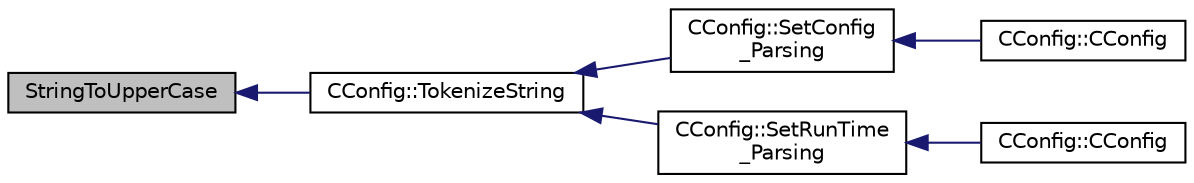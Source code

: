 digraph "StringToUpperCase"
{
  edge [fontname="Helvetica",fontsize="10",labelfontname="Helvetica",labelfontsize="10"];
  node [fontname="Helvetica",fontsize="10",shape=record];
  rankdir="LR";
  Node1 [label="StringToUpperCase",height=0.2,width=0.4,color="black", fillcolor="grey75", style="filled", fontcolor="black"];
  Node1 -> Node2 [dir="back",color="midnightblue",fontsize="10",style="solid",fontname="Helvetica"];
  Node2 [label="CConfig::TokenizeString",height=0.2,width=0.4,color="black", fillcolor="white", style="filled",URL="$class_c_config.html#ab7c2fcf154bfeb412452d60f4df48263",tooltip="breaks an input line from the config file into a set of tokens "];
  Node2 -> Node3 [dir="back",color="midnightblue",fontsize="10",style="solid",fontname="Helvetica"];
  Node3 [label="CConfig::SetConfig\l_Parsing",height=0.2,width=0.4,color="black", fillcolor="white", style="filled",URL="$class_c_config.html#ac5be1b494753c6b501194ce213ad38f2",tooltip="Set the config file parsing. "];
  Node3 -> Node4 [dir="back",color="midnightblue",fontsize="10",style="solid",fontname="Helvetica"];
  Node4 [label="CConfig::CConfig",height=0.2,width=0.4,color="black", fillcolor="white", style="filled",URL="$class_c_config.html#a3298c6c9512a61554a459c5988b9e97a",tooltip="Constructor of the class which reads the input file. "];
  Node2 -> Node5 [dir="back",color="midnightblue",fontsize="10",style="solid",fontname="Helvetica"];
  Node5 [label="CConfig::SetRunTime\l_Parsing",height=0.2,width=0.4,color="black", fillcolor="white", style="filled",URL="$class_c_config.html#a465360c75d8aad2e3977bfa6a584b775",tooltip="Set the config file parsing. "];
  Node5 -> Node6 [dir="back",color="midnightblue",fontsize="10",style="solid",fontname="Helvetica"];
  Node6 [label="CConfig::CConfig",height=0.2,width=0.4,color="black", fillcolor="white", style="filled",URL="$class_c_config.html#a6333c67da4fd5fbef85a373f30768ede",tooltip="Constructor of the class which reads the input file. "];
}
